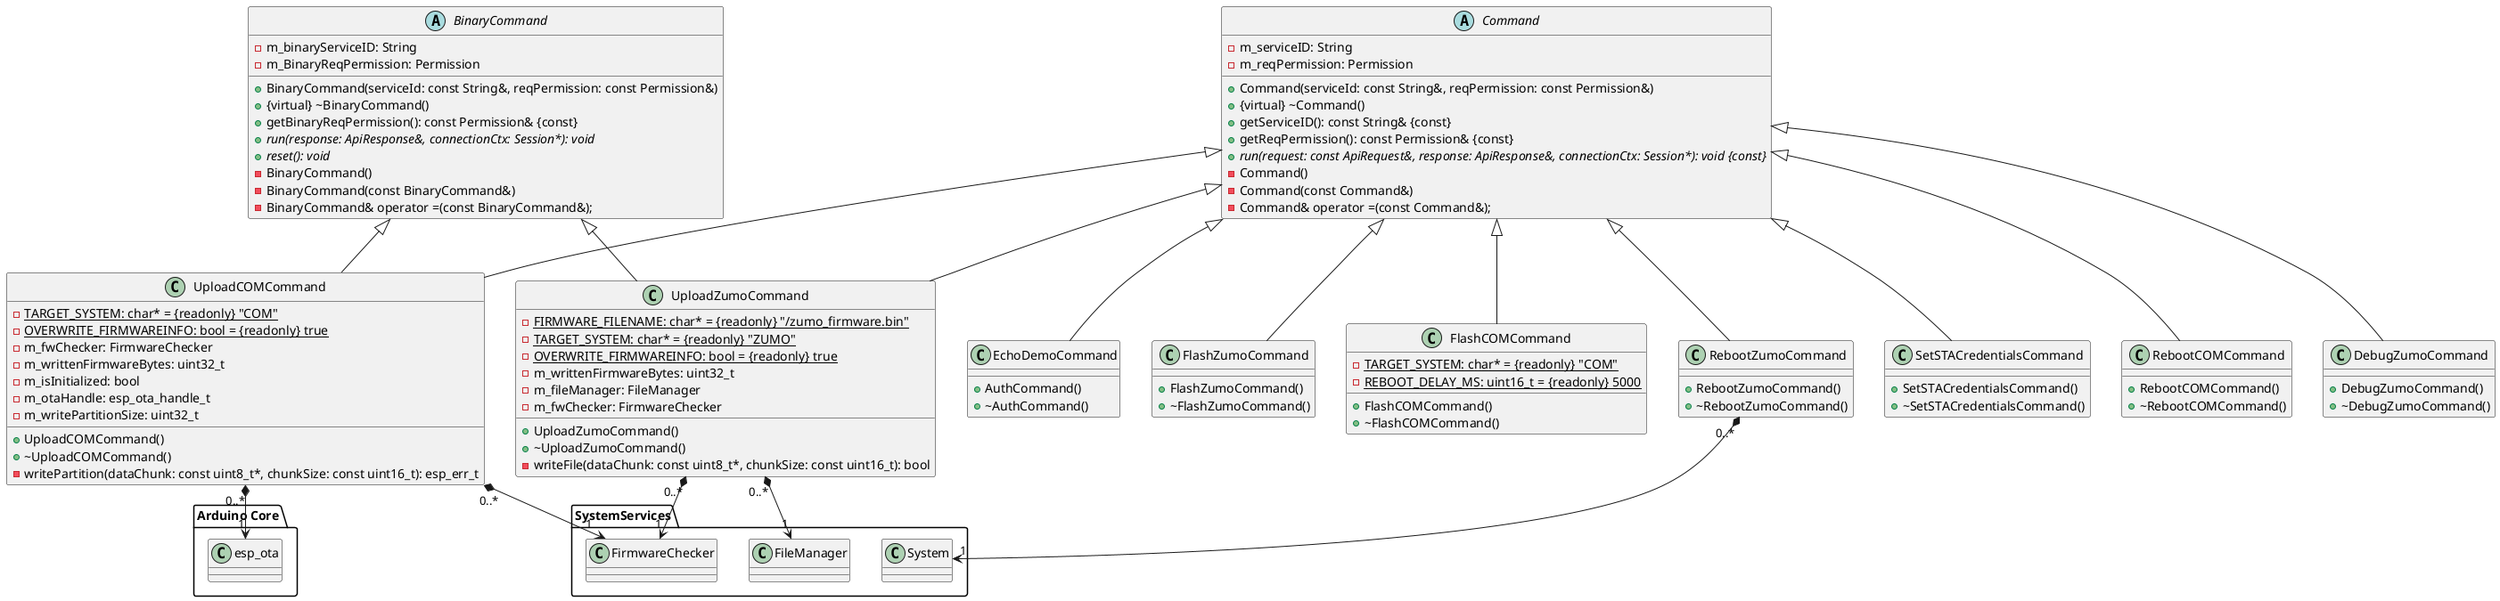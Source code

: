 @startuml


package SystemServices
{
    class FirmwareChecker
    class FileManager
    class System
}

package "Arduino Core"
{
    class esp_ota
}

abstract class Command
{
    - m_serviceID: String
    - m_reqPermission: Permission
    + Command(serviceId: const String&, reqPermission: const Permission&)
    + {virtual} ~Command()
    + getServiceID(): const String& {const}
    + getReqPermission(): const Permission& {const}
    + {abstract} run(request: const ApiRequest&, response: ApiResponse&, connectionCtx: Session*): void {const}
    - Command()
    - Command(const Command&)
    - Command& operator =(const Command&);
}

abstract class BinaryCommand
{
    - m_binaryServiceID: String
    - m_BinaryReqPermission: Permission
    + BinaryCommand(serviceId: const String&, reqPermission: const Permission&)
    + {virtual} ~BinaryCommand()
    + getBinaryReqPermission(): const Permission& {const}
    + {abstract} run(response: ApiResponse&, connectionCtx: Session*): void
    + {abstract} reset(): void
    - BinaryCommand()
    - BinaryCommand(const BinaryCommand&)
    - BinaryCommand& operator =(const BinaryCommand&);
}

class EchoDemoCommand
{
    + AuthCommand()
    + ~AuthCommand()
}
Command <|-down-EchoDemoCommand

class UploadZumoCommand
{
    - {static} FIRMWARE_FILENAME: char* = {readonly} "/zumo_firmware.bin"
    - {static} TARGET_SYSTEM: char* = {readonly} "ZUMO"
    - {static} OVERWRITE_FIRMWAREINFO: bool = {readonly} true
    - m_writtenFirmwareBytes: uint32_t
    - m_fileManager: FileManager
    - m_fwChecker: FirmwareChecker
    + UploadZumoCommand()
    + ~UploadZumoCommand()
    - writeFile(dataChunk: const uint8_t*, chunkSize: const uint16_t): bool
}
Command <|-down-UploadZumoCommand
BinaryCommand <|-down-UploadZumoCommand
UploadZumoCommand "0..*" *--> "1" FileManager
UploadZumoCommand "0..*" *--> "1" FirmwareChecker

class FlashZumoCommand
{
    + FlashZumoCommand()
    + ~FlashZumoCommand()
}
Command <|-down-FlashZumoCommand

class UploadCOMCommand
{
    - {static} TARGET_SYSTEM: char* = {readonly} "COM"
    - {static} OVERWRITE_FIRMWAREINFO: bool = {readonly} true
    - m_fwChecker: FirmwareChecker
    - m_writtenFirmwareBytes: uint32_t
    - m_isInitialized: bool
    - m_otaHandle: esp_ota_handle_t
    - m_writePartitionSize: uint32_t
    + UploadCOMCommand()
    + ~UploadCOMCommand()
    - writePartition(dataChunk: const uint8_t*, chunkSize: const uint16_t): esp_err_t
}
Command <|-down-UploadCOMCommand
BinaryCommand <|-down-UploadCOMCommand
UploadCOMCommand "0..*" *--> "1" FirmwareChecker
UploadCOMCommand "0..*" *--> "1" esp_ota

class FlashCOMCommand
{
    - {static} TARGET_SYSTEM: char* = {readonly} "COM"
    - {static} REBOOT_DELAY_MS: uint16_t = {readonly} 5000
    + FlashCOMCommand()
    + ~FlashCOMCommand()
}
Command <|-down-FlashCOMCommand

class RebootZumoCommand
{
    + RebootZumoCommand()
    + ~RebootZumoCommand()
}
Command <|-down-RebootZumoCommand
RebootZumoCommand "0..*" *--> "1" System

class SetSTACredentialsCommand
{
    + SetSTACredentialsCommand()
    + ~SetSTACredentialsCommand()
}
Command <|-down-SetSTACredentialsCommand

class RebootCOMCommand
{
    + RebootCOMCommand()
    + ~RebootCOMCommand()
}
Command <|-down-RebootCOMCommand

class DebugZumoCommand
{
    + DebugZumoCommand()
    + ~DebugZumoCommand()
}
Command <|-down-DebugZumoCommand

@enduml
